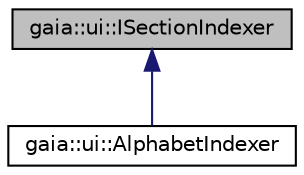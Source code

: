digraph G
{
  edge [fontname="Helvetica",fontsize="10",labelfontname="Helvetica",labelfontsize="10"];
  node [fontname="Helvetica",fontsize="10",shape=record];
  Node1 [label="gaia::ui::ISectionIndexer",height=0.2,width=0.4,color="black", fillcolor="grey75", style="filled" fontcolor="black"];
  Node1 -> Node2 [dir=back,color="midnightblue",fontsize="10",style="solid",fontname="Helvetica"];
  Node2 [label="gaia::ui::AlphabetIndexer",height=0.2,width=0.4,color="black", fillcolor="white", style="filled",URL="$d0/d21/classgaia_1_1ui_1_1_alphabet_indexer.html",tooltip="A helper class for adapters that implement the SectionIndexer interface."];
}

